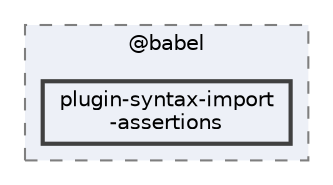 digraph "pkiclassroomrescheduler/src/main/frontend/node_modules/@babel/plugin-syntax-import-assertions"
{
 // LATEX_PDF_SIZE
  bgcolor="transparent";
  edge [fontname=Helvetica,fontsize=10,labelfontname=Helvetica,labelfontsize=10];
  node [fontname=Helvetica,fontsize=10,shape=box,height=0.2,width=0.4];
  compound=true
  subgraph clusterdir_bc8070c8b402176472541bb6f0cba6df {
    graph [ bgcolor="#edf0f7", pencolor="grey50", label="@babel", fontname=Helvetica,fontsize=10 style="filled,dashed", URL="dir_bc8070c8b402176472541bb6f0cba6df.html",tooltip=""]
  dir_cb62c952b037b816fc7bec39e4f2b68a [label="plugin-syntax-import\l-assertions", fillcolor="#edf0f7", color="grey25", style="filled,bold", URL="dir_cb62c952b037b816fc7bec39e4f2b68a.html",tooltip=""];
  }
}
